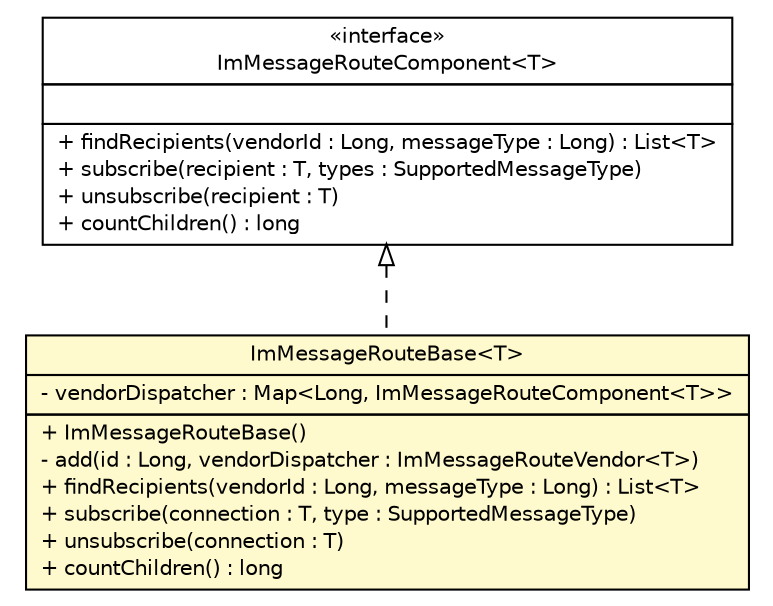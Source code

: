 #!/usr/local/bin/dot
#
# Class diagram 
# Generated by UMLGraph version R5_6 (http://www.umlgraph.org/)
#

digraph G {
	edge [fontname="Helvetica",fontsize=10,labelfontname="Helvetica",labelfontsize=10];
	node [fontname="Helvetica",fontsize=10,shape=plaintext];
	nodesep=0.25;
	ranksep=0.5;
	// de.hsbremen.tc.tnc.tnccs.im.route.ImMessageRouteComponent<T>
	c20354 [label=<<table title="de.hsbremen.tc.tnc.tnccs.im.route.ImMessageRouteComponent" border="0" cellborder="1" cellspacing="0" cellpadding="2" port="p" href="./ImMessageRouteComponent.html">
		<tr><td><table border="0" cellspacing="0" cellpadding="1">
<tr><td align="center" balign="center"> &#171;interface&#187; </td></tr>
<tr><td align="center" balign="center"> ImMessageRouteComponent&lt;T&gt; </td></tr>
		</table></td></tr>
		<tr><td><table border="0" cellspacing="0" cellpadding="1">
<tr><td align="left" balign="left">  </td></tr>
		</table></td></tr>
		<tr><td><table border="0" cellspacing="0" cellpadding="1">
<tr><td align="left" balign="left"> + findRecipients(vendorId : Long, messageType : Long) : List&lt;T&gt; </td></tr>
<tr><td align="left" balign="left"> + subscribe(recipient : T, types : SupportedMessageType) </td></tr>
<tr><td align="left" balign="left"> + unsubscribe(recipient : T) </td></tr>
<tr><td align="left" balign="left"> + countChildren() : long </td></tr>
		</table></td></tr>
		</table>>, URL="./ImMessageRouteComponent.html", fontname="Helvetica", fontcolor="black", fontsize=10.0];
	// de.hsbremen.tc.tnc.tnccs.im.route.ImMessageRouteBase<T>
	c20357 [label=<<table title="de.hsbremen.tc.tnc.tnccs.im.route.ImMessageRouteBase" border="0" cellborder="1" cellspacing="0" cellpadding="2" port="p" bgcolor="lemonChiffon" href="./ImMessageRouteBase.html">
		<tr><td><table border="0" cellspacing="0" cellpadding="1">
<tr><td align="center" balign="center"> ImMessageRouteBase&lt;T&gt; </td></tr>
		</table></td></tr>
		<tr><td><table border="0" cellspacing="0" cellpadding="1">
<tr><td align="left" balign="left"> - vendorDispatcher : Map&lt;Long, ImMessageRouteComponent&lt;T&gt;&gt; </td></tr>
		</table></td></tr>
		<tr><td><table border="0" cellspacing="0" cellpadding="1">
<tr><td align="left" balign="left"> + ImMessageRouteBase() </td></tr>
<tr><td align="left" balign="left"> - add(id : Long, vendorDispatcher : ImMessageRouteVendor&lt;T&gt;) </td></tr>
<tr><td align="left" balign="left"> + findRecipients(vendorId : Long, messageType : Long) : List&lt;T&gt; </td></tr>
<tr><td align="left" balign="left"> + subscribe(connection : T, type : SupportedMessageType) </td></tr>
<tr><td align="left" balign="left"> + unsubscribe(connection : T) </td></tr>
<tr><td align="left" balign="left"> + countChildren() : long </td></tr>
		</table></td></tr>
		</table>>, URL="./ImMessageRouteBase.html", fontname="Helvetica", fontcolor="black", fontsize=10.0];
	//de.hsbremen.tc.tnc.tnccs.im.route.ImMessageRouteBase<T> implements de.hsbremen.tc.tnc.tnccs.im.route.ImMessageRouteComponent<T>
	c20354:p -> c20357:p [dir=back,arrowtail=empty,style=dashed];
}

